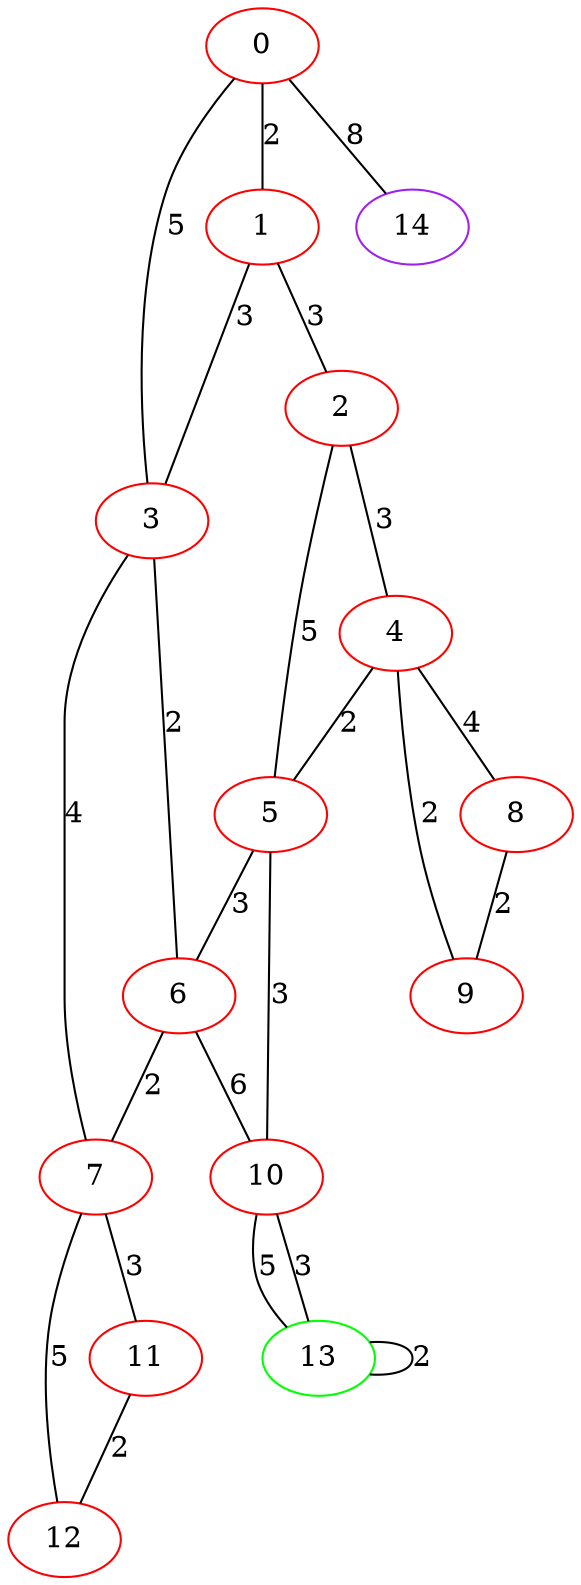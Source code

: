 graph "" {
0 [color=red, weight=1];
1 [color=red, weight=1];
2 [color=red, weight=1];
3 [color=red, weight=1];
4 [color=red, weight=1];
5 [color=red, weight=1];
6 [color=red, weight=1];
7 [color=red, weight=1];
8 [color=red, weight=1];
9 [color=red, weight=1];
10 [color=red, weight=1];
11 [color=red, weight=1];
12 [color=red, weight=1];
13 [color=green, weight=2];
14 [color=purple, weight=4];
0 -- 1  [key=0, label=2];
0 -- 3  [key=0, label=5];
0 -- 14  [key=0, label=8];
1 -- 2  [key=0, label=3];
1 -- 3  [key=0, label=3];
2 -- 4  [key=0, label=3];
2 -- 5  [key=0, label=5];
3 -- 6  [key=0, label=2];
3 -- 7  [key=0, label=4];
4 -- 8  [key=0, label=4];
4 -- 9  [key=0, label=2];
4 -- 5  [key=0, label=2];
5 -- 10  [key=0, label=3];
5 -- 6  [key=0, label=3];
6 -- 10  [key=0, label=6];
6 -- 7  [key=0, label=2];
7 -- 11  [key=0, label=3];
7 -- 12  [key=0, label=5];
8 -- 9  [key=0, label=2];
10 -- 13  [key=0, label=5];
10 -- 13  [key=1, label=3];
11 -- 12  [key=0, label=2];
13 -- 13  [key=0, label=2];
}
